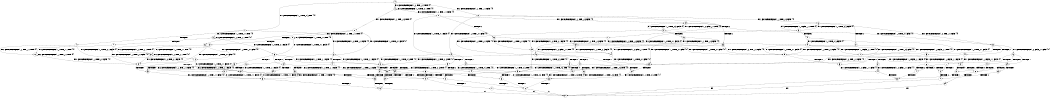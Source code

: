 digraph BCG {
size = "7, 10.5";
center = TRUE;
node [shape = circle];
0 [peripheries = 2];
0 -> 1 [label = "EX !1 !ATOMIC_EXCH_BRANCH (1, +1, TRUE, +0, 3, TRUE) !{0}"];
0 -> 2 [label = "EX !2 !ATOMIC_EXCH_BRANCH (1, +1, TRUE, +1, 1, FALSE) !{0}"];
0 -> 3 [label = "EX !0 !ATOMIC_EXCH_BRANCH (1, +0, TRUE, +0, 1, TRUE) !{0}"];
1 -> 4 [label = "TERMINATE !1"];
1 -> 5 [label = "EX !2 !ATOMIC_EXCH_BRANCH (1, +1, TRUE, +1, 1, TRUE) !{0}"];
1 -> 6 [label = "EX !0 !ATOMIC_EXCH_BRANCH (1, +0, TRUE, +0, 1, FALSE) !{0}"];
2 -> 7 [label = "TERMINATE !2"];
2 -> 8 [label = "EX !1 !ATOMIC_EXCH_BRANCH (1, +1, TRUE, +0, 3, FALSE) !{0}"];
2 -> 9 [label = "EX !0 !ATOMIC_EXCH_BRANCH (1, +0, TRUE, +0, 1, FALSE) !{0}"];
3 -> 10 [label = "EX !1 !ATOMIC_EXCH_BRANCH (1, +1, TRUE, +0, 3, TRUE) !{0}"];
3 -> 11 [label = "EX !2 !ATOMIC_EXCH_BRANCH (1, +1, TRUE, +1, 1, FALSE) !{0}"];
3 -> 3 [label = "EX !0 !ATOMIC_EXCH_BRANCH (1, +0, TRUE, +0, 1, TRUE) !{0}"];
4 -> 12 [label = "EX !2 !ATOMIC_EXCH_BRANCH (1, +1, TRUE, +1, 1, TRUE) !{0}"];
4 -> 13 [label = "EX !0 !ATOMIC_EXCH_BRANCH (1, +0, TRUE, +0, 1, FALSE) !{0}"];
5 -> 14 [label = "TERMINATE !1"];
5 -> 15 [label = "EX !0 !ATOMIC_EXCH_BRANCH (1, +0, TRUE, +0, 1, FALSE) !{0}"];
5 -> 5 [label = "EX !2 !ATOMIC_EXCH_BRANCH (1, +1, TRUE, +1, 1, TRUE) !{0}"];
6 -> 16 [label = "TERMINATE !1"];
6 -> 17 [label = "TERMINATE !0"];
6 -> 18 [label = "EX !2 !ATOMIC_EXCH_BRANCH (1, +1, TRUE, +1, 1, FALSE) !{0}"];
7 -> 19 [label = "EX !1 !ATOMIC_EXCH_BRANCH (1, +1, TRUE, +0, 3, FALSE) !{0}"];
7 -> 20 [label = "EX !0 !ATOMIC_EXCH_BRANCH (1, +0, TRUE, +0, 1, FALSE) !{0}"];
8 -> 21 [label = "TERMINATE !2"];
8 -> 22 [label = "EX !0 !ATOMIC_EXCH_BRANCH (1, +0, TRUE, +0, 1, FALSE) !{0}"];
8 -> 23 [label = "EX !1 !ATOMIC_EXCH_BRANCH (1, +0, FALSE, +1, 1, TRUE) !{0}"];
9 -> 24 [label = "TERMINATE !2"];
9 -> 25 [label = "TERMINATE !0"];
9 -> 18 [label = "EX !1 !ATOMIC_EXCH_BRANCH (1, +1, TRUE, +0, 3, TRUE) !{0}"];
10 -> 26 [label = "TERMINATE !1"];
10 -> 27 [label = "EX !2 !ATOMIC_EXCH_BRANCH (1, +1, TRUE, +1, 1, TRUE) !{0}"];
10 -> 6 [label = "EX !0 !ATOMIC_EXCH_BRANCH (1, +0, TRUE, +0, 1, FALSE) !{0}"];
11 -> 28 [label = "TERMINATE !2"];
11 -> 29 [label = "EX !1 !ATOMIC_EXCH_BRANCH (1, +1, TRUE, +0, 3, FALSE) !{0}"];
11 -> 9 [label = "EX !0 !ATOMIC_EXCH_BRANCH (1, +0, TRUE, +0, 1, FALSE) !{0}"];
12 -> 30 [label = "EX !0 !ATOMIC_EXCH_BRANCH (1, +0, TRUE, +0, 1, FALSE) !{0}"];
12 -> 12 [label = "EX !2 !ATOMIC_EXCH_BRANCH (1, +1, TRUE, +1, 1, TRUE) !{0}"];
13 -> 31 [label = "TERMINATE !0"];
13 -> 32 [label = "EX !2 !ATOMIC_EXCH_BRANCH (1, +1, TRUE, +1, 1, FALSE) !{0}"];
14 -> 30 [label = "EX !0 !ATOMIC_EXCH_BRANCH (1, +0, TRUE, +0, 1, FALSE) !{0}"];
14 -> 12 [label = "EX !2 !ATOMIC_EXCH_BRANCH (1, +1, TRUE, +1, 1, TRUE) !{0}"];
15 -> 33 [label = "TERMINATE !1"];
15 -> 34 [label = "TERMINATE !0"];
15 -> 18 [label = "EX !2 !ATOMIC_EXCH_BRANCH (1, +1, TRUE, +1, 1, FALSE) !{0}"];
16 -> 31 [label = "TERMINATE !0"];
16 -> 32 [label = "EX !2 !ATOMIC_EXCH_BRANCH (1, +1, TRUE, +1, 1, FALSE) !{0}"];
17 -> 35 [label = "TERMINATE !1"];
17 -> 36 [label = "EX !2 !ATOMIC_EXCH_BRANCH (1, +1, TRUE, +1, 1, FALSE) !{1}"];
18 -> 37 [label = "TERMINATE !1"];
18 -> 38 [label = "TERMINATE !2"];
18 -> 39 [label = "TERMINATE !0"];
19 -> 40 [label = "EX !0 !ATOMIC_EXCH_BRANCH (1, +0, TRUE, +0, 1, FALSE) !{0}"];
19 -> 41 [label = "EX !1 !ATOMIC_EXCH_BRANCH (1, +0, FALSE, +1, 1, TRUE) !{0}"];
20 -> 42 [label = "TERMINATE !0"];
20 -> 43 [label = "EX !1 !ATOMIC_EXCH_BRANCH (1, +1, TRUE, +0, 3, TRUE) !{0}"];
21 -> 40 [label = "EX !0 !ATOMIC_EXCH_BRANCH (1, +0, TRUE, +0, 1, FALSE) !{0}"];
21 -> 41 [label = "EX !1 !ATOMIC_EXCH_BRANCH (1, +0, FALSE, +1, 1, TRUE) !{0}"];
22 -> 44 [label = "TERMINATE !2"];
22 -> 45 [label = "TERMINATE !0"];
22 -> 46 [label = "EX !1 !ATOMIC_EXCH_BRANCH (1, +0, FALSE, +1, 1, FALSE) !{0}"];
23 -> 47 [label = "TERMINATE !2"];
23 -> 48 [label = "EX !0 !ATOMIC_EXCH_BRANCH (1, +0, TRUE, +0, 1, FALSE) !{0}"];
23 -> 8 [label = "EX !1 !ATOMIC_EXCH_BRANCH (1, +1, TRUE, +0, 3, FALSE) !{0}"];
24 -> 42 [label = "TERMINATE !0"];
24 -> 43 [label = "EX !1 !ATOMIC_EXCH_BRANCH (1, +1, TRUE, +0, 3, TRUE) !{0}"];
25 -> 49 [label = "TERMINATE !2"];
25 -> 36 [label = "EX !1 !ATOMIC_EXCH_BRANCH (1, +1, TRUE, +0, 3, TRUE) !{1}"];
26 -> 50 [label = "EX !2 !ATOMIC_EXCH_BRANCH (1, +1, TRUE, +1, 1, TRUE) !{0}"];
26 -> 13 [label = "EX !0 !ATOMIC_EXCH_BRANCH (1, +0, TRUE, +0, 1, FALSE) !{0}"];
27 -> 51 [label = "TERMINATE !1"];
27 -> 27 [label = "EX !2 !ATOMIC_EXCH_BRANCH (1, +1, TRUE, +1, 1, TRUE) !{0}"];
27 -> 15 [label = "EX !0 !ATOMIC_EXCH_BRANCH (1, +0, TRUE, +0, 1, FALSE) !{0}"];
28 -> 52 [label = "EX !1 !ATOMIC_EXCH_BRANCH (1, +1, TRUE, +0, 3, FALSE) !{0}"];
28 -> 20 [label = "EX !0 !ATOMIC_EXCH_BRANCH (1, +0, TRUE, +0, 1, FALSE) !{0}"];
29 -> 53 [label = "TERMINATE !2"];
29 -> 54 [label = "EX !1 !ATOMIC_EXCH_BRANCH (1, +0, FALSE, +1, 1, TRUE) !{0}"];
29 -> 22 [label = "EX !0 !ATOMIC_EXCH_BRANCH (1, +0, TRUE, +0, 1, FALSE) !{0}"];
30 -> 55 [label = "TERMINATE !0"];
30 -> 32 [label = "EX !2 !ATOMIC_EXCH_BRANCH (1, +1, TRUE, +1, 1, FALSE) !{0}"];
31 -> 56 [label = "EX !2 !ATOMIC_EXCH_BRANCH (1, +1, TRUE, +1, 1, FALSE) !{2}"];
32 -> 57 [label = "TERMINATE !2"];
32 -> 58 [label = "TERMINATE !0"];
33 -> 55 [label = "TERMINATE !0"];
33 -> 32 [label = "EX !2 !ATOMIC_EXCH_BRANCH (1, +1, TRUE, +1, 1, FALSE) !{0}"];
34 -> 59 [label = "TERMINATE !1"];
34 -> 36 [label = "EX !2 !ATOMIC_EXCH_BRANCH (1, +1, TRUE, +1, 1, FALSE) !{1}"];
35 -> 56 [label = "EX !2 !ATOMIC_EXCH_BRANCH (1, +1, TRUE, +1, 1, FALSE) !{2}"];
36 -> 60 [label = "TERMINATE !1"];
36 -> 61 [label = "TERMINATE !2"];
37 -> 57 [label = "TERMINATE !2"];
37 -> 58 [label = "TERMINATE !0"];
38 -> 57 [label = "TERMINATE !1"];
38 -> 62 [label = "TERMINATE !0"];
39 -> 60 [label = "TERMINATE !1"];
39 -> 61 [label = "TERMINATE !2"];
40 -> 63 [label = "TERMINATE !0"];
40 -> 64 [label = "EX !1 !ATOMIC_EXCH_BRANCH (1, +0, FALSE, +1, 1, FALSE) !{0}"];
41 -> 65 [label = "EX !0 !ATOMIC_EXCH_BRANCH (1, +0, TRUE, +0, 1, FALSE) !{0}"];
41 -> 19 [label = "EX !1 !ATOMIC_EXCH_BRANCH (1, +1, TRUE, +0, 3, FALSE) !{0}"];
42 -> 66 [label = "EX !1 !ATOMIC_EXCH_BRANCH (1, +1, TRUE, +0, 3, TRUE) !{1}"];
43 -> 57 [label = "TERMINATE !1"];
43 -> 62 [label = "TERMINATE !0"];
44 -> 63 [label = "TERMINATE !0"];
44 -> 64 [label = "EX !1 !ATOMIC_EXCH_BRANCH (1, +0, FALSE, +1, 1, FALSE) !{0}"];
45 -> 67 [label = "TERMINATE !2"];
45 -> 68 [label = "EX !1 !ATOMIC_EXCH_BRANCH (1, +0, FALSE, +1, 1, FALSE) !{1}"];
46 -> 69 [label = "TERMINATE !1"];
46 -> 70 [label = "TERMINATE !2"];
46 -> 71 [label = "TERMINATE !0"];
47 -> 65 [label = "EX !0 !ATOMIC_EXCH_BRANCH (1, +0, TRUE, +0, 1, FALSE) !{0}"];
47 -> 19 [label = "EX !1 !ATOMIC_EXCH_BRANCH (1, +1, TRUE, +0, 3, FALSE) !{0}"];
48 -> 72 [label = "TERMINATE !2"];
48 -> 73 [label = "TERMINATE !0"];
48 -> 18 [label = "EX !1 !ATOMIC_EXCH_BRANCH (1, +1, TRUE, +0, 3, TRUE) !{0}"];
49 -> 66 [label = "EX !1 !ATOMIC_EXCH_BRANCH (1, +1, TRUE, +0, 3, TRUE) !{1}"];
50 -> 50 [label = "EX !2 !ATOMIC_EXCH_BRANCH (1, +1, TRUE, +1, 1, TRUE) !{0}"];
50 -> 30 [label = "EX !0 !ATOMIC_EXCH_BRANCH (1, +0, TRUE, +0, 1, FALSE) !{0}"];
51 -> 50 [label = "EX !2 !ATOMIC_EXCH_BRANCH (1, +1, TRUE, +1, 1, TRUE) !{0}"];
51 -> 30 [label = "EX !0 !ATOMIC_EXCH_BRANCH (1, +0, TRUE, +0, 1, FALSE) !{0}"];
52 -> 74 [label = "EX !1 !ATOMIC_EXCH_BRANCH (1, +0, FALSE, +1, 1, TRUE) !{0}"];
52 -> 40 [label = "EX !0 !ATOMIC_EXCH_BRANCH (1, +0, TRUE, +0, 1, FALSE) !{0}"];
53 -> 74 [label = "EX !1 !ATOMIC_EXCH_BRANCH (1, +0, FALSE, +1, 1, TRUE) !{0}"];
53 -> 40 [label = "EX !0 !ATOMIC_EXCH_BRANCH (1, +0, TRUE, +0, 1, FALSE) !{0}"];
54 -> 75 [label = "TERMINATE !2"];
54 -> 29 [label = "EX !1 !ATOMIC_EXCH_BRANCH (1, +1, TRUE, +0, 3, FALSE) !{0}"];
54 -> 48 [label = "EX !0 !ATOMIC_EXCH_BRANCH (1, +0, TRUE, +0, 1, FALSE) !{0}"];
55 -> 56 [label = "EX !2 !ATOMIC_EXCH_BRANCH (1, +1, TRUE, +1, 1, FALSE) !{2}"];
56 -> 76 [label = "TERMINATE !2"];
57 -> 77 [label = "TERMINATE !0"];
58 -> 76 [label = "TERMINATE !2"];
59 -> 56 [label = "EX !2 !ATOMIC_EXCH_BRANCH (1, +1, TRUE, +1, 1, FALSE) !{2}"];
60 -> 76 [label = "TERMINATE !2"];
61 -> 78 [label = "TERMINATE !1"];
62 -> 78 [label = "TERMINATE !1"];
63 -> 79 [label = "EX !1 !ATOMIC_EXCH_BRANCH (1, +0, FALSE, +1, 1, FALSE) !{1}"];
64 -> 80 [label = "TERMINATE !1"];
64 -> 81 [label = "TERMINATE !0"];
65 -> 82 [label = "TERMINATE !0"];
65 -> 43 [label = "EX !1 !ATOMIC_EXCH_BRANCH (1, +1, TRUE, +0, 3, TRUE) !{0}"];
66 -> 78 [label = "TERMINATE !1"];
67 -> 79 [label = "EX !1 !ATOMIC_EXCH_BRANCH (1, +0, FALSE, +1, 1, FALSE) !{1}"];
68 -> 83 [label = "TERMINATE !1"];
68 -> 84 [label = "TERMINATE !2"];
69 -> 80 [label = "TERMINATE !2"];
69 -> 85 [label = "TERMINATE !0"];
70 -> 80 [label = "TERMINATE !1"];
70 -> 81 [label = "TERMINATE !0"];
71 -> 83 [label = "TERMINATE !1"];
71 -> 84 [label = "TERMINATE !2"];
72 -> 82 [label = "TERMINATE !0"];
72 -> 43 [label = "EX !1 !ATOMIC_EXCH_BRANCH (1, +1, TRUE, +0, 3, TRUE) !{0}"];
73 -> 86 [label = "TERMINATE !2"];
73 -> 36 [label = "EX !1 !ATOMIC_EXCH_BRANCH (1, +1, TRUE, +0, 3, TRUE) !{1}"];
74 -> 52 [label = "EX !1 !ATOMIC_EXCH_BRANCH (1, +1, TRUE, +0, 3, FALSE) !{0}"];
74 -> 65 [label = "EX !0 !ATOMIC_EXCH_BRANCH (1, +0, TRUE, +0, 1, FALSE) !{0}"];
75 -> 52 [label = "EX !1 !ATOMIC_EXCH_BRANCH (1, +1, TRUE, +0, 3, FALSE) !{0}"];
75 -> 65 [label = "EX !0 !ATOMIC_EXCH_BRANCH (1, +0, TRUE, +0, 1, FALSE) !{0}"];
76 -> 87 [label = "exit"];
77 -> 87 [label = "exit"];
78 -> 87 [label = "exit"];
79 -> 88 [label = "TERMINATE !1"];
80 -> 89 [label = "TERMINATE !0"];
81 -> 88 [label = "TERMINATE !1"];
82 -> 66 [label = "EX !1 !ATOMIC_EXCH_BRANCH (1, +1, TRUE, +0, 3, TRUE) !{1}"];
83 -> 90 [label = "TERMINATE !2"];
84 -> 88 [label = "TERMINATE !1"];
85 -> 90 [label = "TERMINATE !2"];
86 -> 66 [label = "EX !1 !ATOMIC_EXCH_BRANCH (1, +1, TRUE, +0, 3, TRUE) !{1}"];
88 -> 87 [label = "exit"];
89 -> 87 [label = "exit"];
90 -> 87 [label = "exit"];
}
